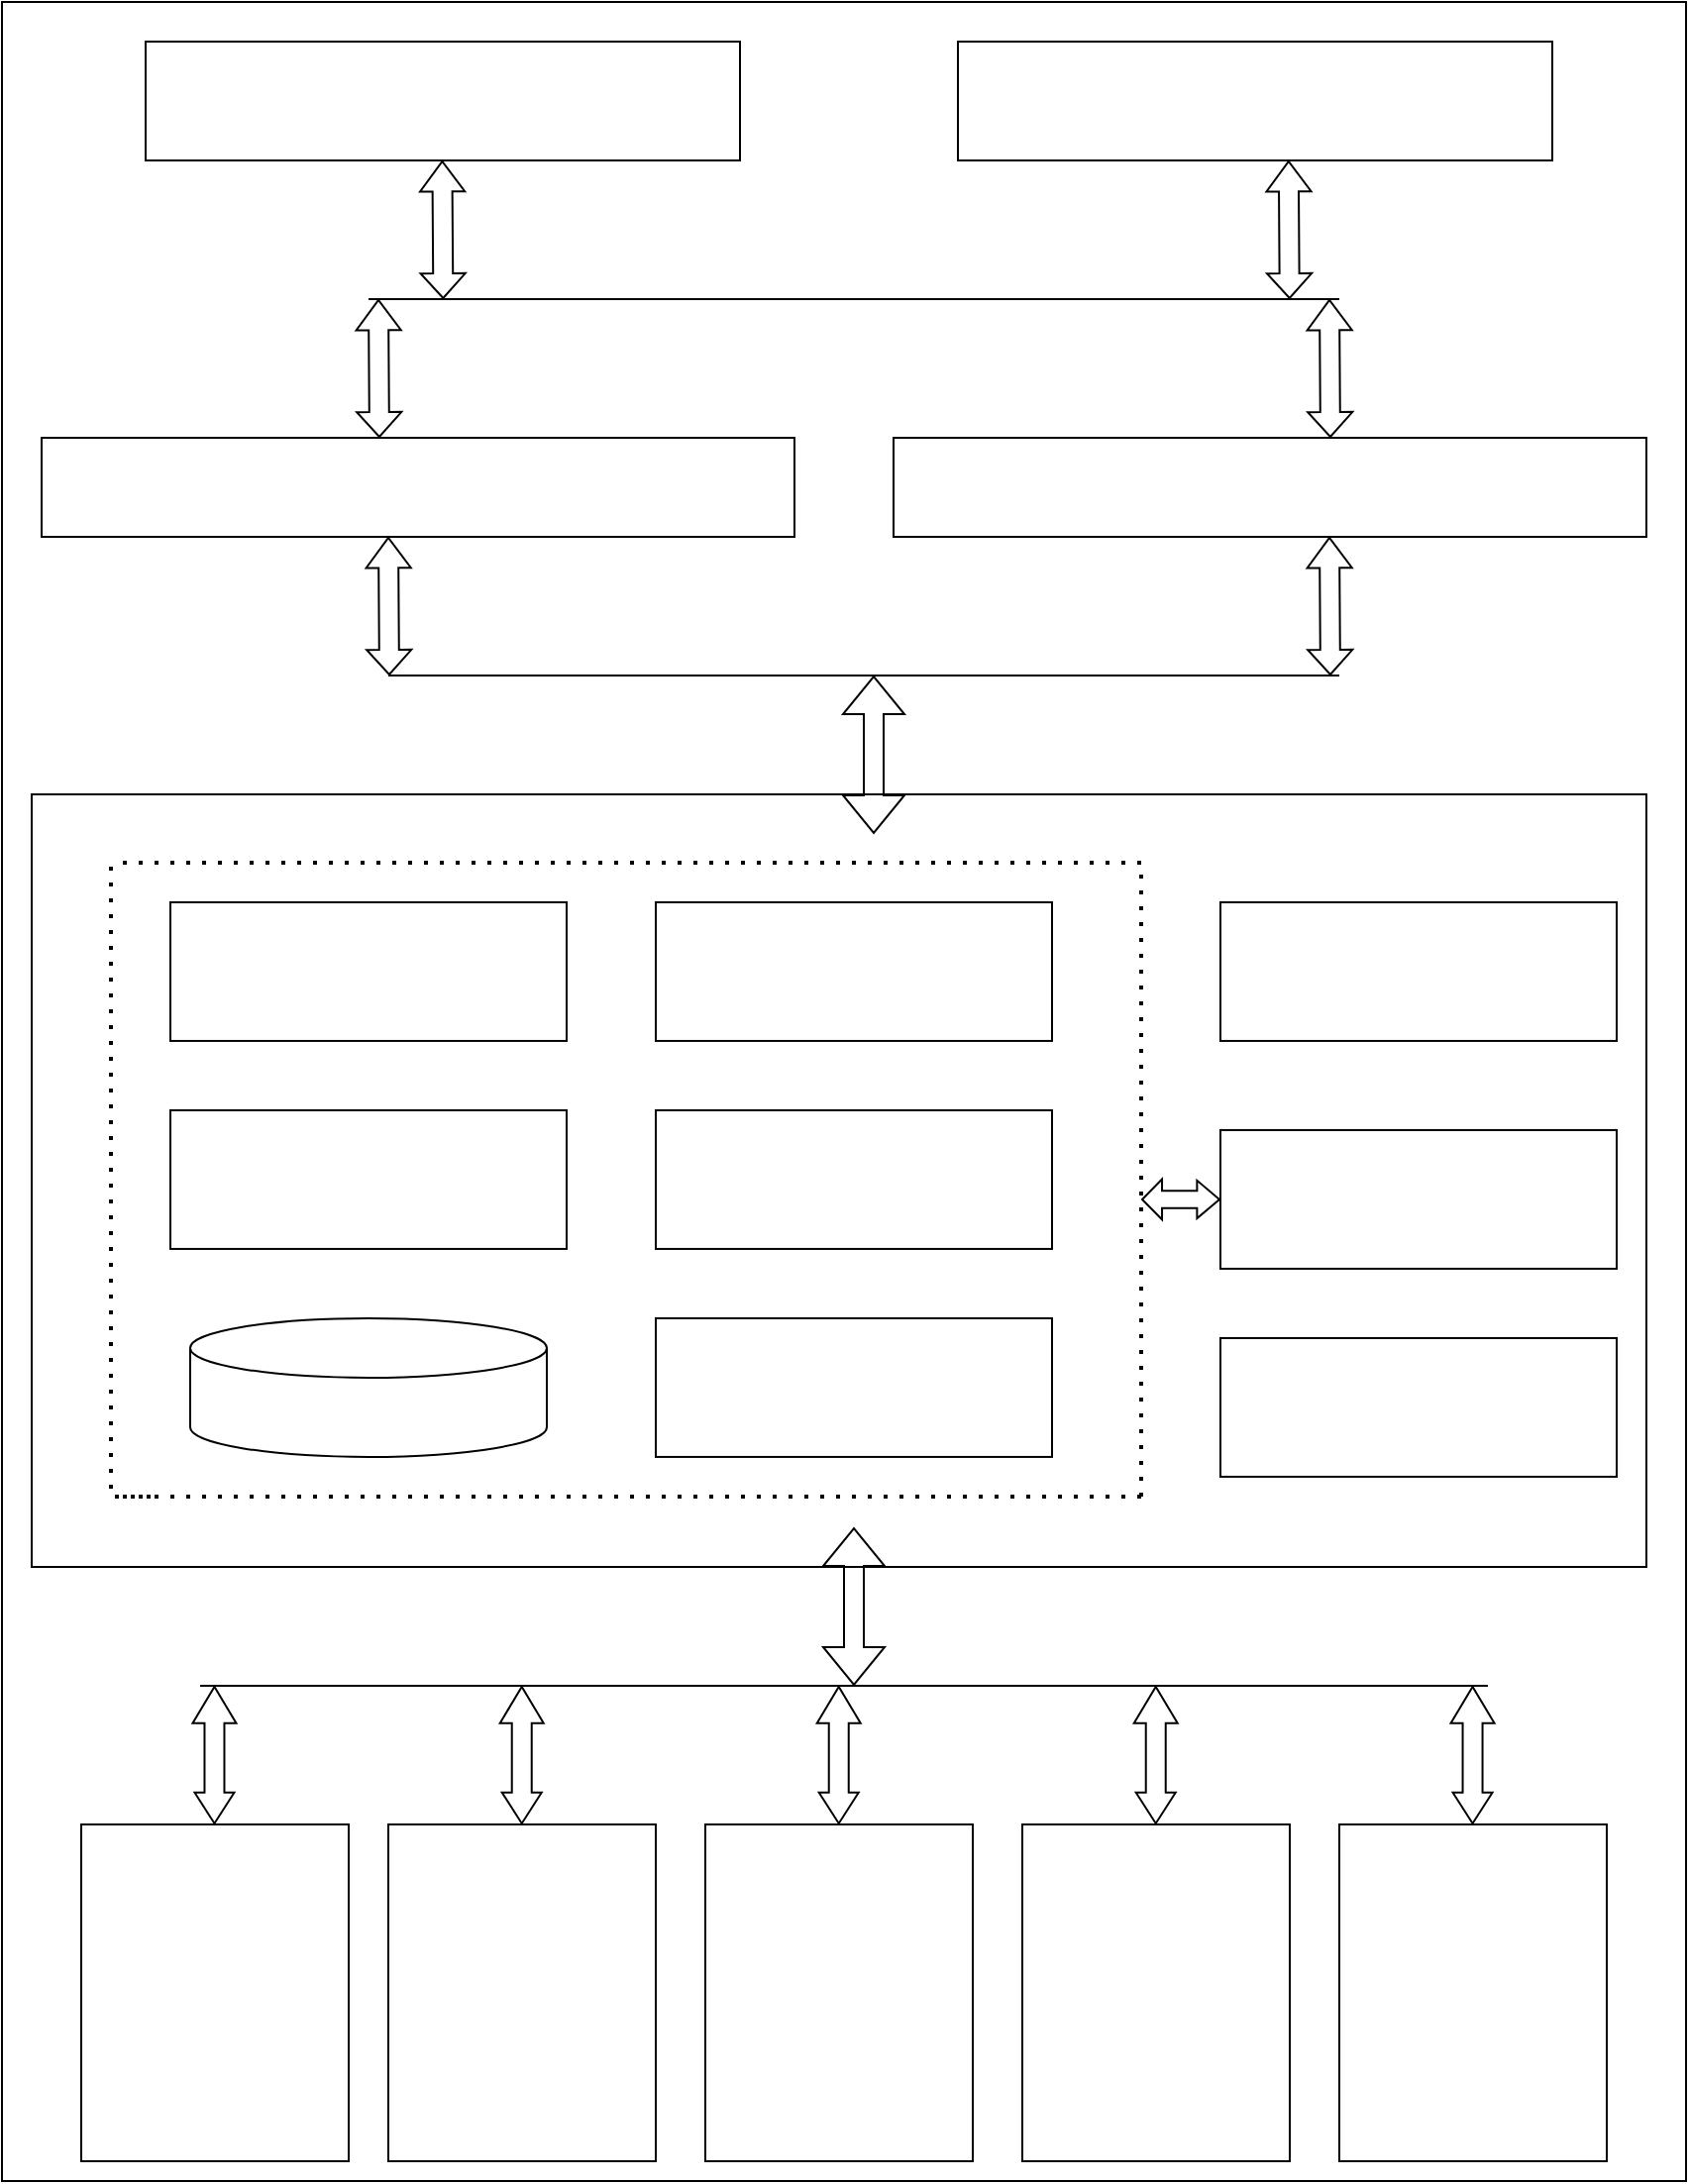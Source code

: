 <mxfile version="24.8.6">
  <diagram name="Page-1" id="iTgts1VnAsMz26OTuCo9">
    <mxGraphModel dx="2316" dy="1256" grid="1" gridSize="10" guides="1" tooltips="1" connect="1" arrows="1" fold="1" page="1" pageScale="1" pageWidth="850" pageHeight="1100" math="0" shadow="0">
      <root>
        <mxCell id="0" />
        <mxCell id="1" parent="0" />
        <mxCell id="Re3fKUx1gdU6Vn7hYWIt-64" value="" style="rounded=0;whiteSpace=wrap;html=1;" parent="1" vertex="1">
          <mxGeometry width="850" height="1100" as="geometry" />
        </mxCell>
        <mxCell id="Re3fKUx1gdU6Vn7hYWIt-2" value="" style="rounded=0;whiteSpace=wrap;html=1;" parent="1" vertex="1">
          <mxGeometry x="72.5" y="20" width="300" height="60" as="geometry" />
        </mxCell>
        <mxCell id="Re3fKUx1gdU6Vn7hYWIt-3" value="" style="shape=flexArrow;endArrow=classic;startArrow=classic;html=1;rounded=0;startWidth=11.579;startSize=3.835;endWidth=11.579;endSize=4.722;" parent="1" edge="1">
          <mxGeometry width="100" height="100" relative="1" as="geometry">
            <mxPoint x="222.69" y="150" as="sourcePoint" />
            <mxPoint x="222.21" y="80" as="targetPoint" />
          </mxGeometry>
        </mxCell>
        <mxCell id="Re3fKUx1gdU6Vn7hYWIt-4" value="" style="rounded=0;whiteSpace=wrap;html=1;" parent="1" vertex="1">
          <mxGeometry x="482.5" y="20" width="300" height="60" as="geometry" />
        </mxCell>
        <mxCell id="Re3fKUx1gdU6Vn7hYWIt-6" value="" style="endArrow=none;html=1;rounded=0;" parent="1" edge="1">
          <mxGeometry width="50" height="50" relative="1" as="geometry">
            <mxPoint x="185" y="150" as="sourcePoint" />
            <mxPoint x="675" y="150" as="targetPoint" />
          </mxGeometry>
        </mxCell>
        <mxCell id="Re3fKUx1gdU6Vn7hYWIt-11" value="" style="rounded=0;whiteSpace=wrap;html=1;" parent="1" vertex="1">
          <mxGeometry x="20" y="220" width="380" height="50" as="geometry" />
        </mxCell>
        <mxCell id="Re3fKUx1gdU6Vn7hYWIt-13" value="" style="endArrow=none;html=1;rounded=0;" parent="1" edge="1">
          <mxGeometry width="50" height="50" relative="1" as="geometry">
            <mxPoint x="195" y="340" as="sourcePoint" />
            <mxPoint x="675" y="340" as="targetPoint" />
          </mxGeometry>
        </mxCell>
        <mxCell id="Re3fKUx1gdU6Vn7hYWIt-21" value="" style="rounded=0;whiteSpace=wrap;html=1;" parent="1" vertex="1">
          <mxGeometry x="15" y="400" width="815" height="390" as="geometry" />
        </mxCell>
        <mxCell id="Re3fKUx1gdU6Vn7hYWIt-25" value="" style="rounded=0;whiteSpace=wrap;html=1;" parent="1" vertex="1">
          <mxGeometry x="40" y="920" width="135" height="170" as="geometry" />
        </mxCell>
        <mxCell id="Re3fKUx1gdU6Vn7hYWIt-29" value="" style="rounded=0;whiteSpace=wrap;html=1;" parent="1" vertex="1">
          <mxGeometry x="195" y="920" width="135" height="170" as="geometry" />
        </mxCell>
        <mxCell id="Re3fKUx1gdU6Vn7hYWIt-30" value="" style="rounded=0;whiteSpace=wrap;html=1;" parent="1" vertex="1">
          <mxGeometry x="355" y="920" width="135" height="170" as="geometry" />
        </mxCell>
        <mxCell id="Re3fKUx1gdU6Vn7hYWIt-32" value="" style="rounded=0;whiteSpace=wrap;html=1;" parent="1" vertex="1">
          <mxGeometry x="515" y="920" width="135" height="170" as="geometry" />
        </mxCell>
        <mxCell id="Re3fKUx1gdU6Vn7hYWIt-33" value="" style="rounded=0;whiteSpace=wrap;html=1;" parent="1" vertex="1">
          <mxGeometry x="675" y="920" width="135" height="170" as="geometry" />
        </mxCell>
        <mxCell id="Re3fKUx1gdU6Vn7hYWIt-34" value="" style="endArrow=none;html=1;rounded=0;" parent="1" edge="1">
          <mxGeometry width="50" height="50" relative="1" as="geometry">
            <mxPoint x="100" y="850" as="sourcePoint" />
            <mxPoint x="750" y="850" as="targetPoint" />
          </mxGeometry>
        </mxCell>
        <mxCell id="Re3fKUx1gdU6Vn7hYWIt-35" value="" style="shape=flexArrow;endArrow=classic;startArrow=classic;html=1;rounded=0;startWidth=9;startSize=4.884;endWidth=11;endSize=5.778;" parent="1" edge="1">
          <mxGeometry width="100" height="100" relative="1" as="geometry">
            <mxPoint x="107.24" y="920" as="sourcePoint" />
            <mxPoint x="107.24" y="850" as="targetPoint" />
          </mxGeometry>
        </mxCell>
        <mxCell id="Re3fKUx1gdU6Vn7hYWIt-36" value="" style="shape=flexArrow;endArrow=classic;startArrow=classic;html=1;rounded=0;startWidth=9;startSize=4.884;endWidth=11;endSize=5.778;" parent="1" edge="1">
          <mxGeometry width="100" height="100" relative="1" as="geometry">
            <mxPoint x="742.28" y="920" as="sourcePoint" />
            <mxPoint x="742.28" y="850" as="targetPoint" />
          </mxGeometry>
        </mxCell>
        <mxCell id="Re3fKUx1gdU6Vn7hYWIt-38" value="" style="shape=flexArrow;endArrow=classic;startArrow=classic;html=1;rounded=0;startWidth=9;startSize=4.884;endWidth=11;endSize=5.778;" parent="1" edge="1">
          <mxGeometry width="100" height="100" relative="1" as="geometry">
            <mxPoint x="582.37" y="920" as="sourcePoint" />
            <mxPoint x="582.37" y="850" as="targetPoint" />
          </mxGeometry>
        </mxCell>
        <mxCell id="Re3fKUx1gdU6Vn7hYWIt-39" value="" style="shape=flexArrow;endArrow=classic;startArrow=classic;html=1;rounded=0;startWidth=9;startSize=4.884;endWidth=11;endSize=5.778;" parent="1" edge="1">
          <mxGeometry width="100" height="100" relative="1" as="geometry">
            <mxPoint x="422.37" y="920" as="sourcePoint" />
            <mxPoint x="422.37" y="850" as="targetPoint" />
          </mxGeometry>
        </mxCell>
        <mxCell id="Re3fKUx1gdU6Vn7hYWIt-40" value="" style="shape=flexArrow;endArrow=classic;startArrow=classic;html=1;rounded=0;startWidth=9;startSize=4.884;endWidth=11;endSize=5.778;" parent="1" edge="1">
          <mxGeometry width="100" height="100" relative="1" as="geometry">
            <mxPoint x="262.37" y="920" as="sourcePoint" />
            <mxPoint x="262.37" y="850" as="targetPoint" />
          </mxGeometry>
        </mxCell>
        <mxCell id="Re3fKUx1gdU6Vn7hYWIt-41" value="" style="shape=flexArrow;endArrow=classic;startArrow=classic;html=1;rounded=0;" parent="1" edge="1">
          <mxGeometry width="100" height="100" relative="1" as="geometry">
            <mxPoint x="430" y="850" as="sourcePoint" />
            <mxPoint x="430" y="770" as="targetPoint" />
          </mxGeometry>
        </mxCell>
        <mxCell id="Re3fKUx1gdU6Vn7hYWIt-42" value="" style="rounded=0;whiteSpace=wrap;html=1;" parent="1" vertex="1">
          <mxGeometry x="450" y="220" width="380" height="50" as="geometry" />
        </mxCell>
        <mxCell id="Re3fKUx1gdU6Vn7hYWIt-44" value="" style="endArrow=none;dashed=1;html=1;dashPattern=1 3;strokeWidth=2;rounded=0;" parent="1" edge="1">
          <mxGeometry width="50" height="50" relative="1" as="geometry">
            <mxPoint x="575" y="434.47" as="sourcePoint" />
            <mxPoint x="55" y="434.47" as="targetPoint" />
          </mxGeometry>
        </mxCell>
        <mxCell id="Re3fKUx1gdU6Vn7hYWIt-45" value="" style="endArrow=none;dashed=1;html=1;dashPattern=1 3;strokeWidth=2;rounded=0;" parent="1" edge="1">
          <mxGeometry width="50" height="50" relative="1" as="geometry">
            <mxPoint x="75" y="754.47" as="sourcePoint" />
            <mxPoint x="55" y="434.47" as="targetPoint" />
            <Array as="points">
              <mxPoint x="55" y="754.47" />
            </Array>
          </mxGeometry>
        </mxCell>
        <mxCell id="Re3fKUx1gdU6Vn7hYWIt-49" value="" style="endArrow=none;dashed=1;html=1;dashPattern=1 3;strokeWidth=2;rounded=0;" parent="1" edge="1">
          <mxGeometry width="50" height="50" relative="1" as="geometry">
            <mxPoint x="575" y="754.47" as="sourcePoint" />
            <mxPoint x="60" y="754.47" as="targetPoint" />
          </mxGeometry>
        </mxCell>
        <mxCell id="Re3fKUx1gdU6Vn7hYWIt-50" value="" style="endArrow=none;dashed=1;html=1;dashPattern=1 3;strokeWidth=2;rounded=0;" parent="1" edge="1">
          <mxGeometry width="50" height="50" relative="1" as="geometry">
            <mxPoint x="575" y="754.47" as="sourcePoint" />
            <mxPoint x="575" y="434.47" as="targetPoint" />
            <Array as="points">
              <mxPoint x="575" y="754.47" />
            </Array>
          </mxGeometry>
        </mxCell>
        <mxCell id="Re3fKUx1gdU6Vn7hYWIt-51" value="" style="shape=cylinder3;whiteSpace=wrap;html=1;boundedLbl=1;backgroundOutline=1;size=15;" parent="1" vertex="1">
          <mxGeometry x="95" y="664.47" width="180" height="70" as="geometry" />
        </mxCell>
        <mxCell id="Re3fKUx1gdU6Vn7hYWIt-52" value="" style="rounded=0;whiteSpace=wrap;html=1;" parent="1" vertex="1">
          <mxGeometry x="85" y="454.47" width="200" height="70" as="geometry" />
        </mxCell>
        <mxCell id="Re3fKUx1gdU6Vn7hYWIt-53" value="" style="rounded=0;whiteSpace=wrap;html=1;" parent="1" vertex="1">
          <mxGeometry x="330" y="454.47" width="200" height="70" as="geometry" />
        </mxCell>
        <mxCell id="Re3fKUx1gdU6Vn7hYWIt-55" value="&lt;span style=&quot;color: rgba(0, 0, 0, 0); font-family: monospace; font-size: 0px; text-align: start; text-wrap-mode: nowrap;&quot;&gt;%3CmxGraphModel%3E%3Croot%3E%3CmxCell%20id%3D%220%22%2F%3E%3CmxCell%20id%3D%221%22%20parent%3D%220%22%2F%3E%3CmxCell%20id%3D%222%22%20value%3D%22%22%20style%3D%22rounded%3D0%3BwhiteSpace%3Dwrap%3Bhtml%3D1%3B%22%20vertex%3D%221%22%20parent%3D%221%22%3E%3CmxGeometry%20x%3D%22325%22%20y%3D%22575%22%20width%3D%22200%22%20height%3D%2270%22%20as%3D%22geometry%22%2F%3E%3C%2FmxCell%3E%3C%2Froot%3E%3C%2FmxGraphModel%3E&lt;/span&gt;" style="rounded=0;whiteSpace=wrap;html=1;" parent="1" vertex="1">
          <mxGeometry x="330" y="559.47" width="200" height="70" as="geometry" />
        </mxCell>
        <mxCell id="Re3fKUx1gdU6Vn7hYWIt-56" value="" style="rounded=0;whiteSpace=wrap;html=1;" parent="1" vertex="1">
          <mxGeometry x="330" y="664.47" width="200" height="70" as="geometry" />
        </mxCell>
        <mxCell id="Re3fKUx1gdU6Vn7hYWIt-57" value="&lt;span style=&quot;color: rgba(0, 0, 0, 0); font-family: monospace; font-size: 0px; text-align: start; text-wrap-mode: nowrap;&quot;&gt;%3CmxGraphModel%3E%3Croot%3E%3CmxCell%20id%3D%220%22%2F%3E%3CmxCell%20id%3D%221%22%20parent%3D%220%22%2F%3E%3CmxCell%20id%3D%222%22%20value%3D%22%22%20style%3D%22rounded%3D0%3BwhiteSpace%3Dwrap%3Bhtml%3D1%3B%22%20vertex%3D%221%22%20parent%3D%221%22%3E%3CmxGeometry%20x%3D%22325%22%20y%3D%22575%22%20width%3D%22200%22%20height%3D%2270%22%20as%3D%22geometry%22%2F%3E%3C%2FmxCell%3E%3C%2Froot%3E%3C%2FmxGraphModel%3E&lt;/span&gt;" style="rounded=0;whiteSpace=wrap;html=1;" parent="1" vertex="1">
          <mxGeometry x="85" y="559.47" width="200" height="70" as="geometry" />
        </mxCell>
        <mxCell id="Re3fKUx1gdU6Vn7hYWIt-58" value="" style="shape=flexArrow;endArrow=classic;startArrow=classic;html=1;rounded=0;width=8.772;startSize=3.007;startWidth=10.606;endWidth=9.344;endSize=3.436;entryX=0;entryY=0.5;entryDx=0;entryDy=0;" parent="1" target="Re3fKUx1gdU6Vn7hYWIt-60" edge="1">
          <mxGeometry width="100" height="100" relative="1" as="geometry">
            <mxPoint x="575" y="604.47" as="sourcePoint" />
            <mxPoint x="625" y="594.47" as="targetPoint" />
          </mxGeometry>
        </mxCell>
        <mxCell id="Re3fKUx1gdU6Vn7hYWIt-59" value="" style="rounded=0;whiteSpace=wrap;html=1;" parent="1" vertex="1">
          <mxGeometry x="615" y="454.47" width="200" height="70" as="geometry" />
        </mxCell>
        <mxCell id="Re3fKUx1gdU6Vn7hYWIt-60" value="" style="rounded=0;whiteSpace=wrap;html=1;" parent="1" vertex="1">
          <mxGeometry x="615" y="569.47" width="200" height="70" as="geometry" />
        </mxCell>
        <mxCell id="Re3fKUx1gdU6Vn7hYWIt-61" value="" style="rounded=0;whiteSpace=wrap;html=1;" parent="1" vertex="1">
          <mxGeometry x="615" y="674.47" width="200" height="70" as="geometry" />
        </mxCell>
        <mxCell id="Re3fKUx1gdU6Vn7hYWIt-65" value="" style="shape=flexArrow;endArrow=classic;startArrow=classic;html=1;rounded=0;startWidth=11.579;startSize=3.835;endWidth=11.579;endSize=4.722;" parent="1" edge="1">
          <mxGeometry width="100" height="100" relative="1" as="geometry">
            <mxPoint x="649.89" y="150" as="sourcePoint" />
            <mxPoint x="649.41" y="80" as="targetPoint" />
          </mxGeometry>
        </mxCell>
        <mxCell id="Re3fKUx1gdU6Vn7hYWIt-67" value="" style="shape=flexArrow;endArrow=classic;startArrow=classic;html=1;rounded=0;startWidth=11.579;startSize=3.835;endWidth=11.579;endSize=4.722;" parent="1" edge="1">
          <mxGeometry width="100" height="100" relative="1" as="geometry">
            <mxPoint x="190.48" y="220" as="sourcePoint" />
            <mxPoint x="190" y="150" as="targetPoint" />
          </mxGeometry>
        </mxCell>
        <mxCell id="Re3fKUx1gdU6Vn7hYWIt-68" value="" style="shape=flexArrow;endArrow=classic;startArrow=classic;html=1;rounded=0;startWidth=11.579;startSize=3.835;endWidth=11.579;endSize=4.722;" parent="1" edge="1">
          <mxGeometry width="100" height="100" relative="1" as="geometry">
            <mxPoint x="670.48" y="220" as="sourcePoint" />
            <mxPoint x="670" y="150" as="targetPoint" />
          </mxGeometry>
        </mxCell>
        <mxCell id="Re3fKUx1gdU6Vn7hYWIt-70" value="" style="shape=flexArrow;endArrow=classic;startArrow=classic;html=1;rounded=0;startWidth=11.579;startSize=3.835;endWidth=11.579;endSize=4.722;" parent="1" edge="1">
          <mxGeometry width="100" height="100" relative="1" as="geometry">
            <mxPoint x="195.48" y="340" as="sourcePoint" />
            <mxPoint x="195" y="270" as="targetPoint" />
          </mxGeometry>
        </mxCell>
        <mxCell id="Re3fKUx1gdU6Vn7hYWIt-71" value="" style="shape=flexArrow;endArrow=classic;startArrow=classic;html=1;rounded=0;startWidth=11.579;startSize=3.835;endWidth=11.579;endSize=4.722;" parent="1" edge="1">
          <mxGeometry width="100" height="100" relative="1" as="geometry">
            <mxPoint x="670.48" y="340" as="sourcePoint" />
            <mxPoint x="670" y="270" as="targetPoint" />
          </mxGeometry>
        </mxCell>
        <mxCell id="Re3fKUx1gdU6Vn7hYWIt-73" value="" style="shape=flexArrow;endArrow=classic;startArrow=classic;html=1;rounded=0;" parent="1" edge="1">
          <mxGeometry width="100" height="100" relative="1" as="geometry">
            <mxPoint x="440" y="420" as="sourcePoint" />
            <mxPoint x="440" y="340" as="targetPoint" />
          </mxGeometry>
        </mxCell>
      </root>
    </mxGraphModel>
  </diagram>
</mxfile>

